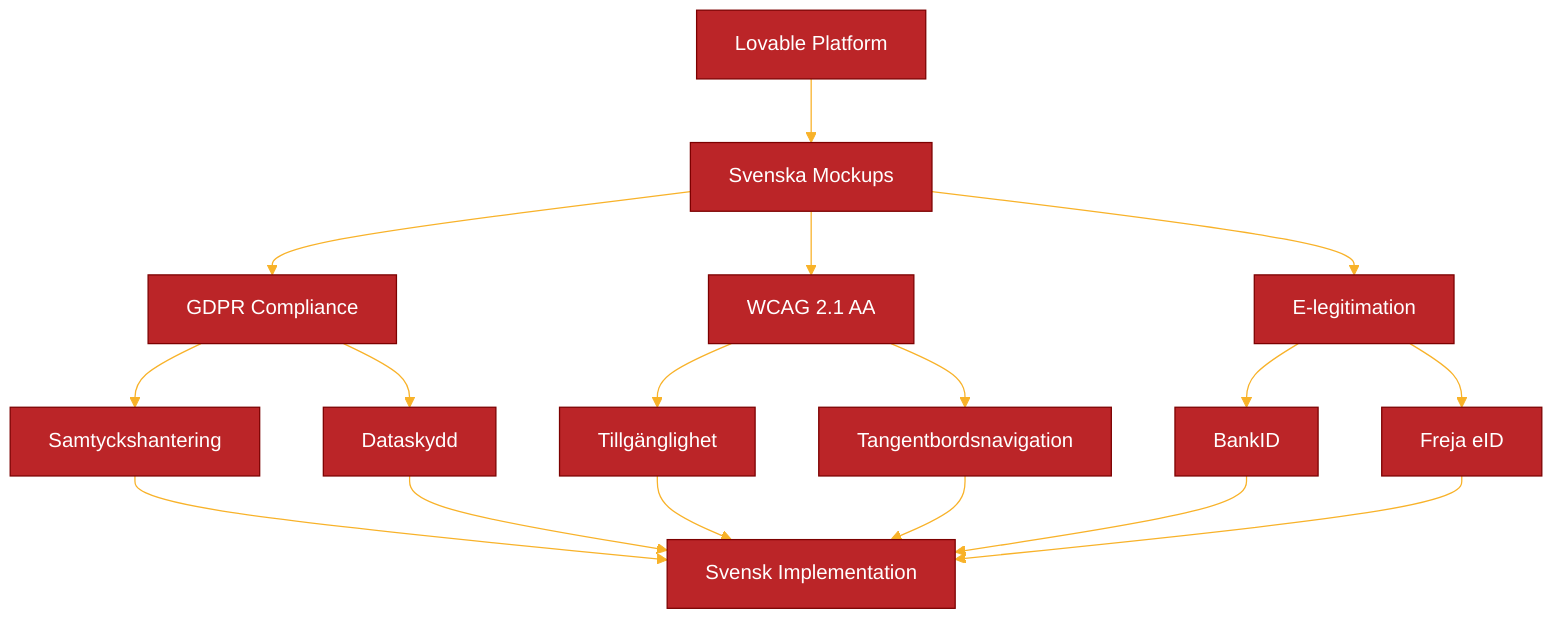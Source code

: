 ---
config:
  theme: 'base'
  themeVariables:
    primaryColor: '#BB2528'
    primaryTextColor: '#fff'
    primaryBorderColor: '#7C0000'
    lineColor: '#F8B229'
    secondaryColor: '#006100'
    tertiaryColor: '#fff'
---
graph TB
    A[Lovable Platform] --> B[Svenska Mockups]
    B --> C[GDPR Compliance]
    B --> D[WCAG 2.1 AA]
    B --> E[E-legitimation]
    
    C --> F[Samtyckshantering]
    C --> G[Dataskydd]
    
    D --> H[Tillgänglighet]
    D --> I[Tangentbordsnavigation]
    
    E --> J[BankID]
    E --> K[Freja eID]
    
    F --> L[Svensk Implementation]
    G --> L
    H --> L
    I --> L
    J --> L
    K --> L
